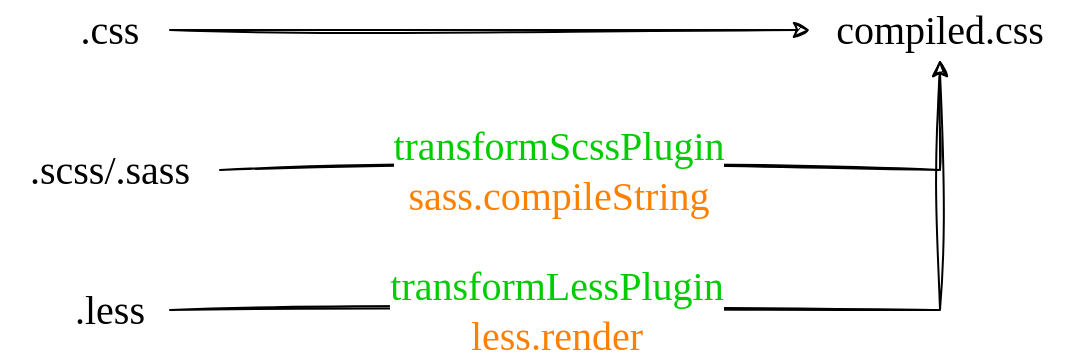 <mxfile version="21.7.1" type="github">
  <diagram name="Page-1" id="Kc4MLzsFsHWJehvtLD2Y">
    <mxGraphModel dx="1140" dy="672" grid="1" gridSize="10" guides="1" tooltips="1" connect="1" arrows="1" fold="1" page="1" pageScale="1" pageWidth="827" pageHeight="1169" math="0" shadow="0">
      <root>
        <mxCell id="0" />
        <mxCell id="1" parent="0" />
        <mxCell id="omjR8Fvp97VitsRuxtTw-4" style="edgeStyle=orthogonalEdgeStyle;rounded=0;sketch=1;hachureGap=4;jiggle=2;curveFitting=1;orthogonalLoop=1;jettySize=auto;html=1;exitX=1;exitY=0.5;exitDx=0;exitDy=0;entryX=0;entryY=0.5;entryDx=0;entryDy=0;fontFamily=Architects Daughter;fontSource=https%3A%2F%2Ffonts.googleapis.com%2Fcss%3Ffamily%3DArchitects%2BDaughter;fontSize=16;" parent="1" source="omjR8Fvp97VitsRuxtTw-2" target="omjR8Fvp97VitsRuxtTw-3" edge="1">
          <mxGeometry relative="1" as="geometry" />
        </mxCell>
        <mxCell id="omjR8Fvp97VitsRuxtTw-2" value="&lt;font face=&quot;Comic Sans MS&quot;&gt;.css&lt;/font&gt;" style="text;html=1;strokeColor=none;fillColor=none;align=center;verticalAlign=middle;whiteSpace=wrap;rounded=0;fontSize=20;fontFamily=Architects Daughter;" parent="1" vertex="1">
          <mxGeometry x="190" y="180" width="60" height="30" as="geometry" />
        </mxCell>
        <mxCell id="omjR8Fvp97VitsRuxtTw-3" value="&lt;font face=&quot;Comic Sans MS&quot;&gt;compiled.css&lt;/font&gt;" style="text;html=1;strokeColor=none;fillColor=none;align=center;verticalAlign=middle;whiteSpace=wrap;rounded=0;fontSize=20;fontFamily=Architects Daughter;" parent="1" vertex="1">
          <mxGeometry x="570" y="180" width="130" height="30" as="geometry" />
        </mxCell>
        <mxCell id="omjR8Fvp97VitsRuxtTw-6" style="edgeStyle=orthogonalEdgeStyle;rounded=0;sketch=1;hachureGap=4;jiggle=2;curveFitting=1;orthogonalLoop=1;jettySize=auto;html=1;exitX=1;exitY=0.5;exitDx=0;exitDy=0;entryX=0.5;entryY=1;entryDx=0;entryDy=0;fontFamily=Architects Daughter;fontSource=https%3A%2F%2Ffonts.googleapis.com%2Fcss%3Ffamily%3DArchitects%2BDaughter;fontSize=16;" parent="1" source="omjR8Fvp97VitsRuxtTw-5" target="omjR8Fvp97VitsRuxtTw-3" edge="1">
          <mxGeometry relative="1" as="geometry" />
        </mxCell>
        <mxCell id="omjR8Fvp97VitsRuxtTw-7" value="&lt;font face=&quot;Comic Sans MS&quot;&gt;&lt;font color=&quot;#00cc00&quot;&gt;transformScssPlugin&lt;/font&gt;&lt;br&gt;&lt;font color=&quot;#ff8000&quot;&gt;sass.compileString&lt;/font&gt;&lt;br&gt;&lt;/font&gt;" style="edgeLabel;html=1;align=center;verticalAlign=middle;resizable=0;points=[];fontSize=20;fontFamily=Architects Daughter;" parent="omjR8Fvp97VitsRuxtTw-6" vertex="1" connectable="0">
          <mxGeometry x="-0.123" y="-1" relative="1" as="geometry">
            <mxPoint x="-13" y="-1" as="offset" />
          </mxGeometry>
        </mxCell>
        <mxCell id="omjR8Fvp97VitsRuxtTw-5" value="&lt;font face=&quot;Comic Sans MS&quot;&gt;.scss/.sass&lt;/font&gt;" style="text;html=1;strokeColor=none;fillColor=none;align=center;verticalAlign=middle;whiteSpace=wrap;rounded=0;fontSize=20;fontFamily=Architects Daughter;" parent="1" vertex="1">
          <mxGeometry x="165" y="250" width="110" height="30" as="geometry" />
        </mxCell>
        <mxCell id="omjR8Fvp97VitsRuxtTw-9" style="edgeStyle=orthogonalEdgeStyle;rounded=0;sketch=1;hachureGap=4;jiggle=2;curveFitting=1;orthogonalLoop=1;jettySize=auto;html=1;exitX=1;exitY=0.5;exitDx=0;exitDy=0;entryX=0.5;entryY=1;entryDx=0;entryDy=0;fontFamily=Architects Daughter;fontSource=https%3A%2F%2Ffonts.googleapis.com%2Fcss%3Ffamily%3DArchitects%2BDaughter;fontSize=16;" parent="1" source="omjR8Fvp97VitsRuxtTw-8" target="omjR8Fvp97VitsRuxtTw-3" edge="1">
          <mxGeometry relative="1" as="geometry" />
        </mxCell>
        <mxCell id="omjR8Fvp97VitsRuxtTw-10" value="&lt;font face=&quot;Comic Sans MS&quot;&gt;&lt;font color=&quot;#00cc00&quot;&gt;transformLessPlugin&lt;/font&gt;&lt;br&gt;&lt;font color=&quot;#ff8000&quot;&gt;less.render&lt;/font&gt;&lt;br&gt;&lt;/font&gt;" style="edgeLabel;html=1;align=center;verticalAlign=middle;resizable=0;points=[];fontSize=20;fontFamily=Architects Daughter;" parent="omjR8Fvp97VitsRuxtTw-9" vertex="1" connectable="0">
          <mxGeometry x="-0.243" relative="1" as="geometry">
            <mxPoint as="offset" />
          </mxGeometry>
        </mxCell>
        <mxCell id="omjR8Fvp97VitsRuxtTw-8" value="&lt;font face=&quot;Comic Sans MS&quot;&gt;.less&lt;/font&gt;" style="text;html=1;strokeColor=none;fillColor=none;align=center;verticalAlign=middle;whiteSpace=wrap;rounded=0;fontSize=20;fontFamily=Architects Daughter;" parent="1" vertex="1">
          <mxGeometry x="190" y="320" width="60" height="30" as="geometry" />
        </mxCell>
      </root>
    </mxGraphModel>
  </diagram>
</mxfile>
